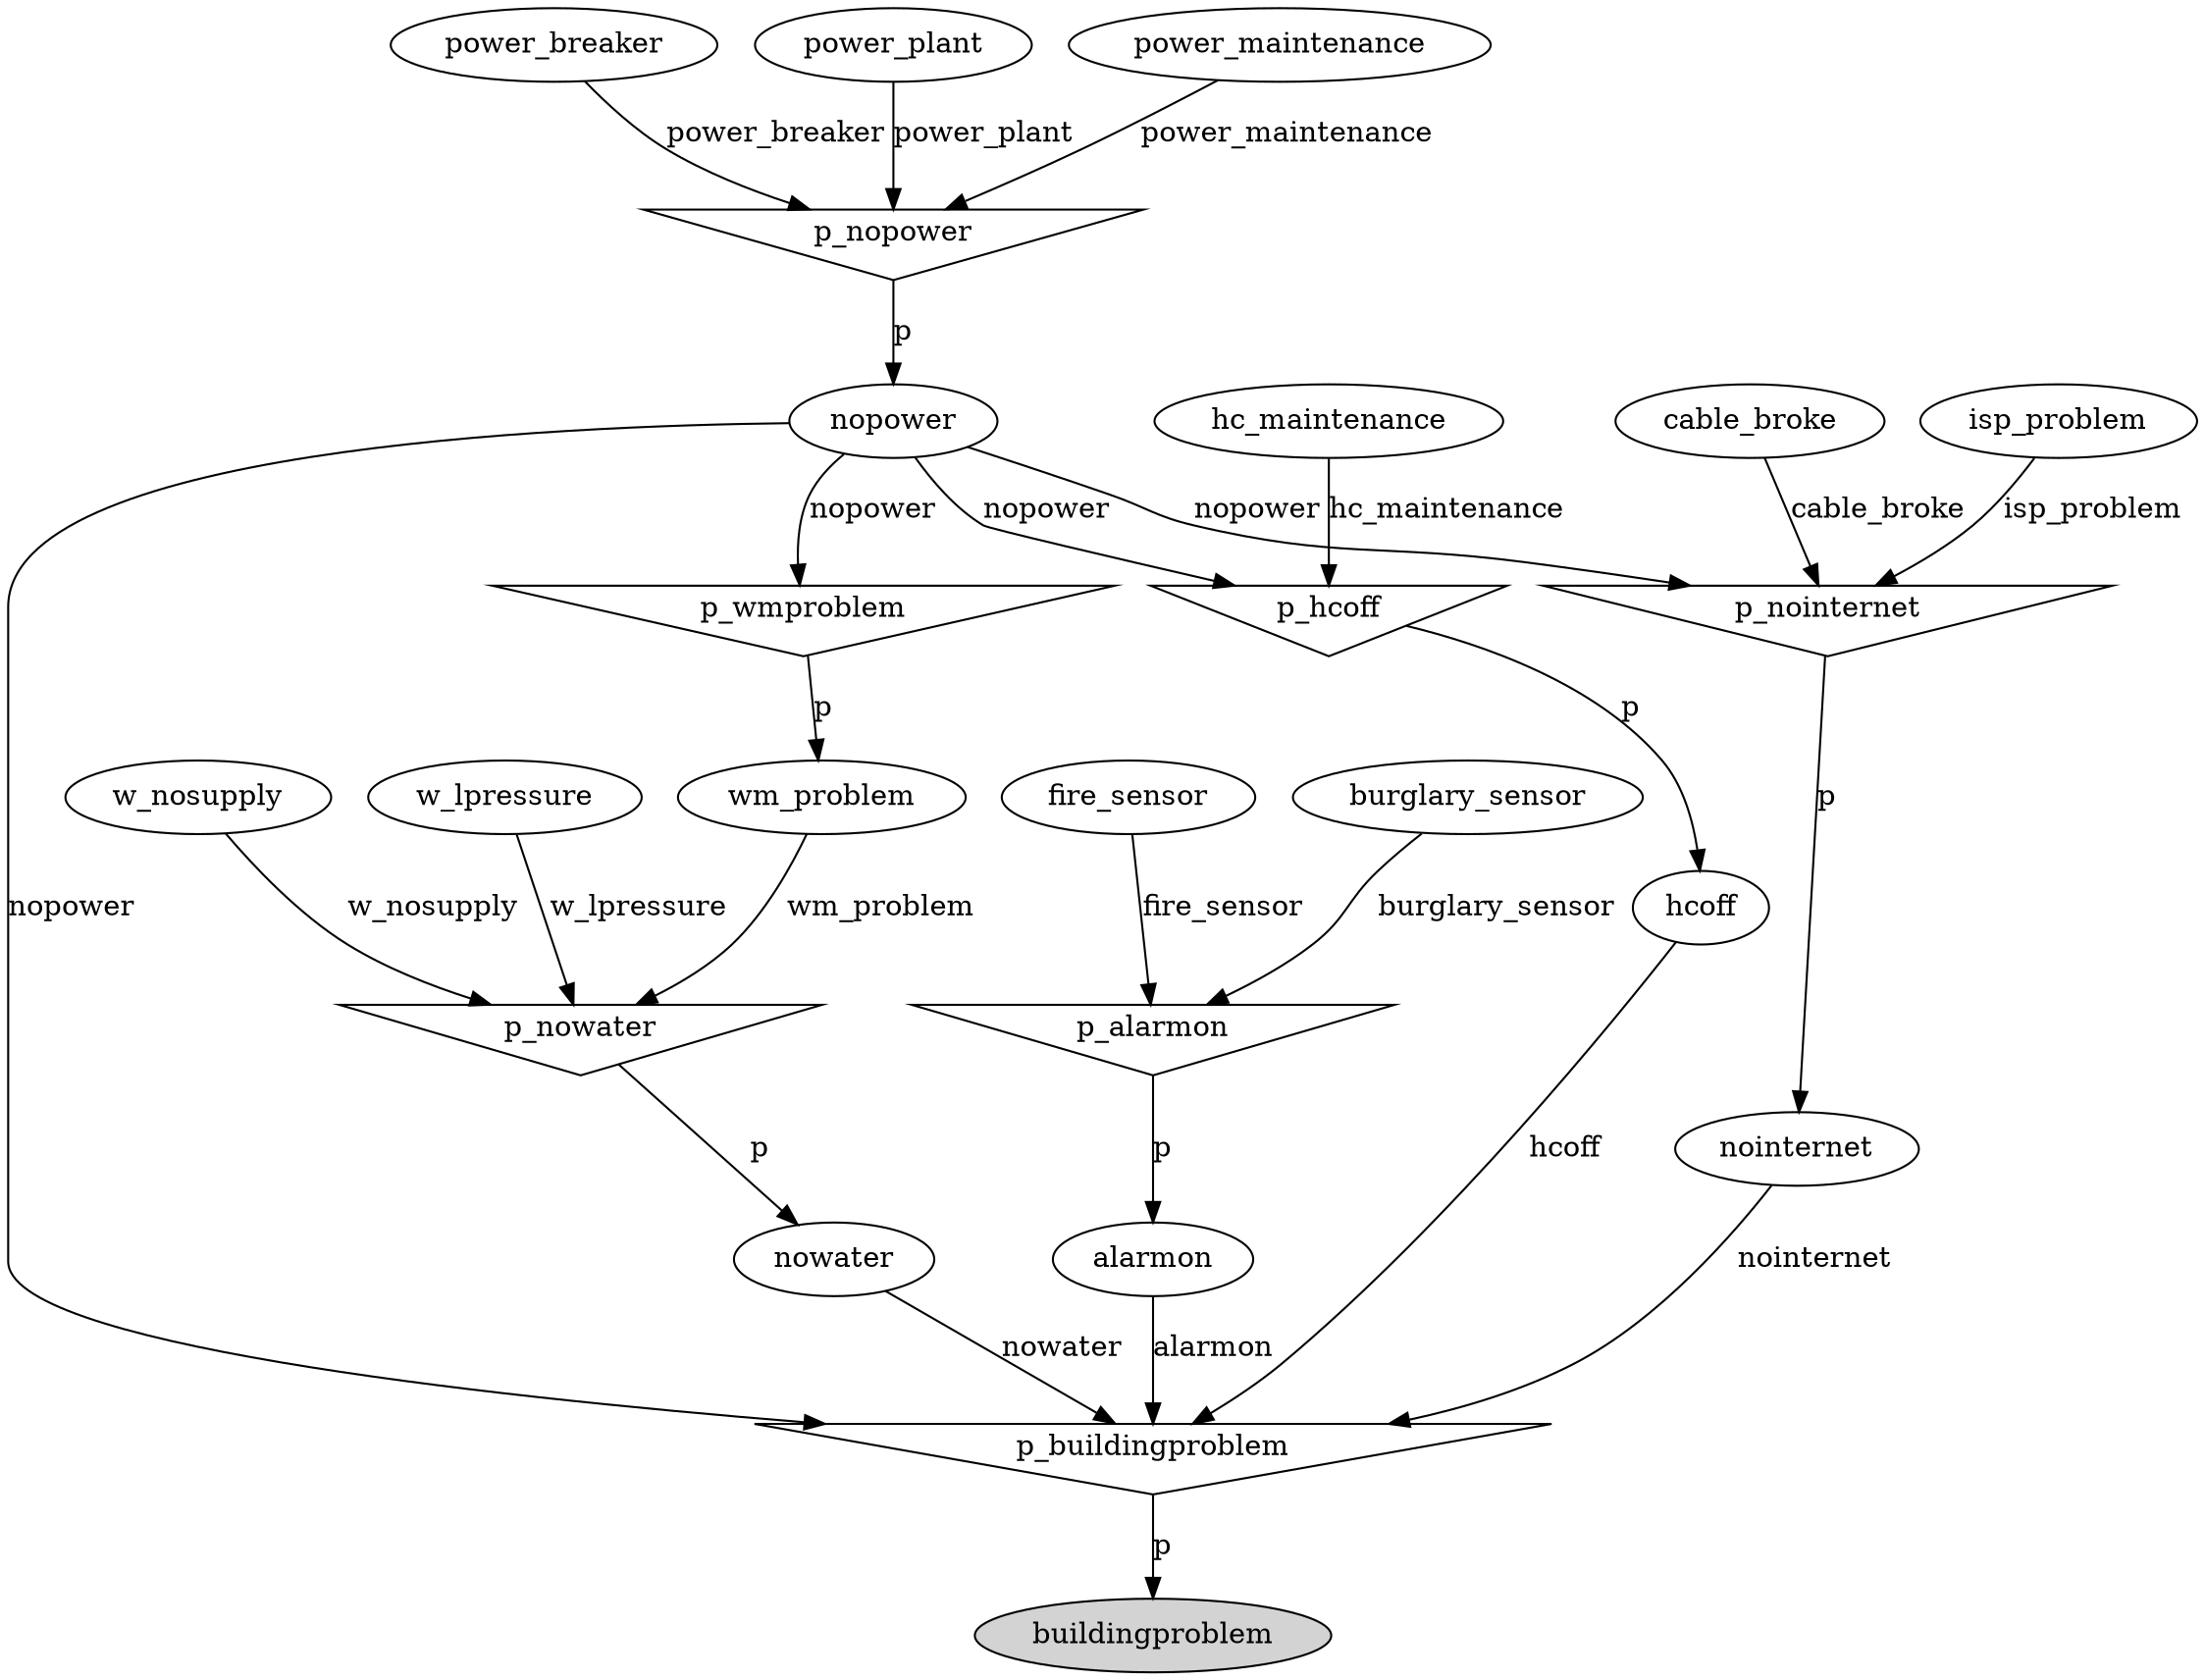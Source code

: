 digraph G {
w_nosupply;
p_nowater [shape=invtriangle];
w_lpressure;
w_lpressure -> p_nowater  [label=w_lpressure];
w_nosupply -> p_nowater  [label=w_nosupply];
wm_problem;
wm_problem -> p_nowater  [label=wm_problem];
p_wmproblem [shape=invtriangle];
p_wmproblem -> wm_problem  [label=p];
nopower;
nopower -> p_wmproblem  [label=nopower];
p_nopower [shape=invtriangle];
p_nopower -> nopower  [label=p];
power_breaker;
power_breaker -> p_nopower  [label=power_breaker];
power_plant;
power_plant -> p_nopower  [label=power_plant];
power_maintenance;
power_maintenance -> p_nopower  [label=power_maintenance];
nowater;
p_nowater -> nowater  [label=p];
p_buildingproblem [shape=invtriangle];
alarmon;
alarmon -> p_buildingproblem  [label=alarmon];
p_alarmon [shape=invtriangle];
p_alarmon -> alarmon  [label=p];
fire_sensor;
fire_sensor -> p_alarmon  [label=fire_sensor];
burglary_sensor;
burglary_sensor -> p_alarmon  [label=burglary_sensor];
hcoff;
hcoff -> p_buildingproblem  [label=hcoff];
p_hcoff [shape=invtriangle];
p_hcoff -> hcoff  [label=p];
hc_maintenance;
hc_maintenance -> p_hcoff  [label=hc_maintenance];
nopower -> p_hcoff  [label=nopower];
nointernet;
nointernet -> p_buildingproblem  [label=nointernet];
p_nointernet [shape=invtriangle];
p_nointernet -> nointernet  [label=p];
nopower -> p_nointernet  [label=nopower];
cable_broke;
cable_broke -> p_nointernet  [label=cable_broke];
isp_problem;
isp_problem -> p_nointernet  [label=isp_problem];
nowater -> p_buildingproblem  [label=nowater];
nopower -> p_buildingproblem  [label=nopower];
buildingproblem [style=filled];
p_buildingproblem -> buildingproblem  [label=p];
}
